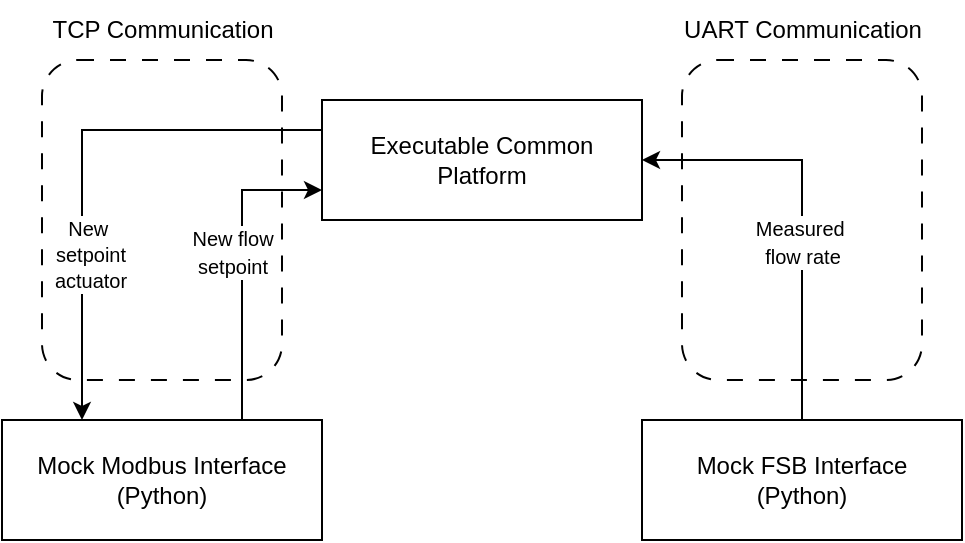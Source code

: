 <mxfile version="28.0.6">
  <diagram name="Page-1" id="0T-4phRKAJT4-IHzqV7b">
    <mxGraphModel dx="763" dy="550" grid="1" gridSize="10" guides="1" tooltips="1" connect="1" arrows="1" fold="1" page="1" pageScale="1" pageWidth="850" pageHeight="1100" math="0" shadow="0">
      <root>
        <mxCell id="0" />
        <mxCell id="1" parent="0" />
        <mxCell id="Ht0l2AZ8sPLP8vT-4crQ-10" value="" style="rounded=1;whiteSpace=wrap;html=1;fillColor=none;dashed=1;dashPattern=8 8;" vertex="1" parent="1">
          <mxGeometry x="540" y="140" width="120" height="160" as="geometry" />
        </mxCell>
        <mxCell id="Ht0l2AZ8sPLP8vT-4crQ-8" style="edgeStyle=orthogonalEdgeStyle;rounded=0;orthogonalLoop=1;jettySize=auto;html=1;exitX=0;exitY=0.25;exitDx=0;exitDy=0;entryX=0.25;entryY=0;entryDx=0;entryDy=0;" edge="1" parent="1" source="Ht0l2AZ8sPLP8vT-4crQ-1" target="Ht0l2AZ8sPLP8vT-4crQ-2">
          <mxGeometry relative="1" as="geometry" />
        </mxCell>
        <mxCell id="Ht0l2AZ8sPLP8vT-4crQ-1" value="Executable Common Platform" style="rounded=0;whiteSpace=wrap;html=1;" vertex="1" parent="1">
          <mxGeometry x="360" y="160" width="160" height="60" as="geometry" />
        </mxCell>
        <mxCell id="Ht0l2AZ8sPLP8vT-4crQ-6" style="edgeStyle=orthogonalEdgeStyle;rounded=0;orthogonalLoop=1;jettySize=auto;html=1;exitX=0.75;exitY=0;exitDx=0;exitDy=0;entryX=0;entryY=0.75;entryDx=0;entryDy=0;" edge="1" parent="1" source="Ht0l2AZ8sPLP8vT-4crQ-2" target="Ht0l2AZ8sPLP8vT-4crQ-1">
          <mxGeometry relative="1" as="geometry" />
        </mxCell>
        <mxCell id="Ht0l2AZ8sPLP8vT-4crQ-2" value="Mock Modbus Interface&lt;div&gt;(Python)&lt;/div&gt;" style="rounded=0;whiteSpace=wrap;html=1;" vertex="1" parent="1">
          <mxGeometry x="200" y="320" width="160" height="60" as="geometry" />
        </mxCell>
        <mxCell id="Ht0l2AZ8sPLP8vT-4crQ-4" style="edgeStyle=orthogonalEdgeStyle;rounded=0;orthogonalLoop=1;jettySize=auto;html=1;exitX=0.5;exitY=0;exitDx=0;exitDy=0;entryX=1;entryY=0.5;entryDx=0;entryDy=0;" edge="1" parent="1" source="Ht0l2AZ8sPLP8vT-4crQ-3" target="Ht0l2AZ8sPLP8vT-4crQ-1">
          <mxGeometry relative="1" as="geometry" />
        </mxCell>
        <mxCell id="Ht0l2AZ8sPLP8vT-4crQ-13" value="&lt;font style=&quot;font-size: 10px;&quot;&gt;Measured&amp;nbsp;&lt;/font&gt;&lt;div&gt;&lt;font style=&quot;font-size: 10px;&quot;&gt;flow rate&lt;/font&gt;&lt;/div&gt;" style="edgeLabel;html=1;align=center;verticalAlign=middle;resizable=0;points=[];" vertex="1" connectable="0" parent="Ht0l2AZ8sPLP8vT-4crQ-4">
          <mxGeometry x="-0.136" relative="1" as="geometry">
            <mxPoint y="1" as="offset" />
          </mxGeometry>
        </mxCell>
        <mxCell id="Ht0l2AZ8sPLP8vT-4crQ-3" value="Mock FSB Interface&lt;div&gt;(Python)&lt;/div&gt;" style="rounded=0;whiteSpace=wrap;html=1;" vertex="1" parent="1">
          <mxGeometry x="520" y="320" width="160" height="60" as="geometry" />
        </mxCell>
        <mxCell id="Ht0l2AZ8sPLP8vT-4crQ-9" value="" style="rounded=1;whiteSpace=wrap;html=1;fillColor=none;dashed=1;dashPattern=8 8;" vertex="1" parent="1">
          <mxGeometry x="220" y="140" width="120" height="160" as="geometry" />
        </mxCell>
        <mxCell id="Ht0l2AZ8sPLP8vT-4crQ-11" value="TCP Communication" style="text;html=1;align=center;verticalAlign=middle;resizable=0;points=[];autosize=1;strokeColor=none;fillColor=none;" vertex="1" parent="1">
          <mxGeometry x="215" y="110" width="130" height="30" as="geometry" />
        </mxCell>
        <mxCell id="Ht0l2AZ8sPLP8vT-4crQ-12" value="UART Communication" style="text;html=1;align=center;verticalAlign=middle;resizable=0;points=[];autosize=1;strokeColor=none;fillColor=none;" vertex="1" parent="1">
          <mxGeometry x="530" y="110" width="140" height="30" as="geometry" />
        </mxCell>
        <mxCell id="Ht0l2AZ8sPLP8vT-4crQ-14" value="&lt;span style=&quot;font-size: 10px;&quot;&gt;New flow&lt;/span&gt;&lt;div&gt;&lt;span style=&quot;font-size: 10px;&quot;&gt;setpoint&lt;/span&gt;&lt;/div&gt;" style="edgeLabel;html=1;align=center;verticalAlign=middle;resizable=0;points=[];" vertex="1" connectable="0" parent="1">
          <mxGeometry x="310" y="230" as="geometry">
            <mxPoint x="5" y="6" as="offset" />
          </mxGeometry>
        </mxCell>
        <mxCell id="Ht0l2AZ8sPLP8vT-4crQ-15" value="&lt;span style=&quot;font-size: 10px;&quot;&gt;New&amp;nbsp;&lt;/span&gt;&lt;div&gt;&lt;span style=&quot;font-size: 10px;&quot;&gt;setpoint&lt;/span&gt;&lt;div&gt;&lt;span style=&quot;font-size: 10px;&quot;&gt;actuator&lt;/span&gt;&lt;/div&gt;&lt;/div&gt;" style="edgeLabel;html=1;align=center;verticalAlign=middle;resizable=0;points=[];" vertex="1" connectable="0" parent="1">
          <mxGeometry x="260" y="238" as="geometry">
            <mxPoint x="-16" y="-1" as="offset" />
          </mxGeometry>
        </mxCell>
      </root>
    </mxGraphModel>
  </diagram>
</mxfile>
